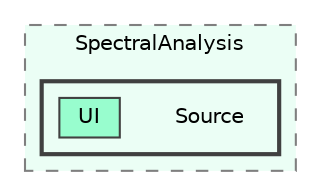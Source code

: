 digraph "C:/GEU/GEUModules/SpectralAnalysis/Source"
{
 // LATEX_PDF_SIZE
  bgcolor="transparent";
  edge [fontname=Helvetica,fontsize=10,labelfontname=Helvetica,labelfontsize=10];
  node [fontname=Helvetica,fontsize=10,shape=box,height=0.2,width=0.4];
  compound=true
  subgraph clusterdir_0e58257785926a08b8b5b3ff3a6ec9e6 {
    graph [ bgcolor="#ebfef5", pencolor="grey50", label="SpectralAnalysis", fontname=Helvetica,fontsize=10 style="filled,dashed", URL="dir_0e58257785926a08b8b5b3ff3a6ec9e6.html",tooltip=""]
  subgraph clusterdir_251af26a4215ff7c551dd5935c709624 {
    graph [ bgcolor="#ebfef5", pencolor="grey25", label="", fontname=Helvetica,fontsize=10 style="filled,bold", URL="dir_251af26a4215ff7c551dd5935c709624.html",tooltip=""]
    dir_251af26a4215ff7c551dd5935c709624 [shape=plaintext, label="Source"];
  dir_2313e68ccd22397665e0c49205adc9ef [label="UI", fillcolor="#98fdce", color="grey25", style="filled", URL="dir_2313e68ccd22397665e0c49205adc9ef.html",tooltip=""];
  }
  }
}
